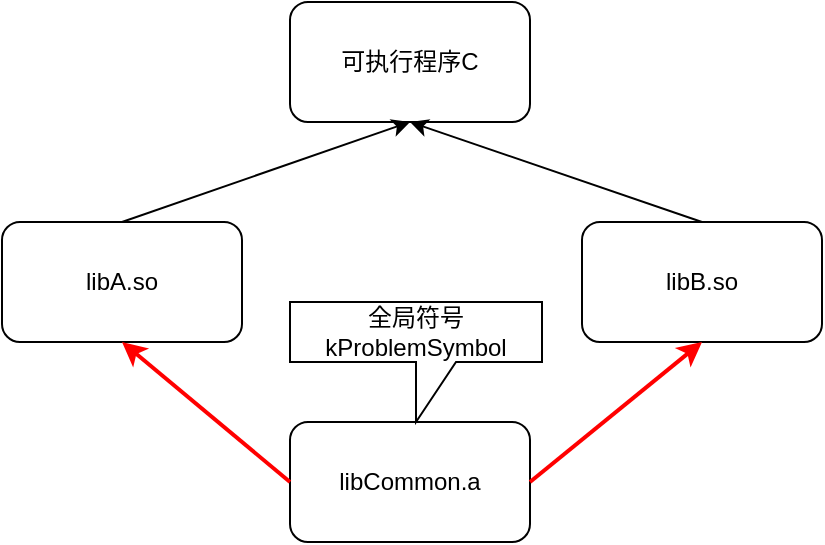 <mxfile version="24.5.1" type="device">
  <diagram name="第 1 页" id="QaxGOAb3kXb1W6mGF_r-">
    <mxGraphModel dx="1242" dy="907" grid="0" gridSize="10" guides="1" tooltips="0" connect="1" arrows="1" fold="1" page="1" pageScale="1" pageWidth="827" pageHeight="1169" math="0" shadow="0">
      <root>
        <mxCell id="0" />
        <mxCell id="1" parent="0" />
        <mxCell id="c1tJMWw4xDIJrp8jilbd-1" value="可执行程序C" style="rounded=1;whiteSpace=wrap;html=1;" vertex="1" parent="1">
          <mxGeometry x="354" y="180" width="120" height="60" as="geometry" />
        </mxCell>
        <mxCell id="c1tJMWw4xDIJrp8jilbd-2" value="libA.so" style="rounded=1;whiteSpace=wrap;html=1;" vertex="1" parent="1">
          <mxGeometry x="210" y="290" width="120" height="60" as="geometry" />
        </mxCell>
        <mxCell id="c1tJMWw4xDIJrp8jilbd-3" value="libB.so" style="rounded=1;whiteSpace=wrap;html=1;" vertex="1" parent="1">
          <mxGeometry x="500" y="290" width="120" height="60" as="geometry" />
        </mxCell>
        <mxCell id="c1tJMWw4xDIJrp8jilbd-4" value="libCommon.a" style="rounded=1;whiteSpace=wrap;html=1;" vertex="1" parent="1">
          <mxGeometry x="354" y="390" width="120" height="60" as="geometry" />
        </mxCell>
        <mxCell id="c1tJMWw4xDIJrp8jilbd-5" value="" style="endArrow=classic;html=1;rounded=0;exitX=0;exitY=0.5;exitDx=0;exitDy=0;strokeColor=#FF0000;strokeWidth=2;" edge="1" parent="1" source="c1tJMWw4xDIJrp8jilbd-4">
          <mxGeometry width="50" height="50" relative="1" as="geometry">
            <mxPoint x="350" y="420" as="sourcePoint" />
            <mxPoint x="270" y="350" as="targetPoint" />
          </mxGeometry>
        </mxCell>
        <mxCell id="c1tJMWw4xDIJrp8jilbd-6" value="" style="endArrow=classic;html=1;rounded=0;exitX=1;exitY=0.5;exitDx=0;exitDy=0;entryX=0.5;entryY=1;entryDx=0;entryDy=0;strokeColor=#FF0000;strokeWidth=2;" edge="1" parent="1" source="c1tJMWw4xDIJrp8jilbd-4" target="c1tJMWw4xDIJrp8jilbd-3">
          <mxGeometry width="50" height="50" relative="1" as="geometry">
            <mxPoint x="364" y="430" as="sourcePoint" />
            <mxPoint x="280" y="360" as="targetPoint" />
          </mxGeometry>
        </mxCell>
        <mxCell id="c1tJMWw4xDIJrp8jilbd-7" value="" style="endArrow=classic;html=1;rounded=0;exitX=0.5;exitY=0;exitDx=0;exitDy=0;entryX=0.5;entryY=1;entryDx=0;entryDy=0;" edge="1" parent="1" source="c1tJMWw4xDIJrp8jilbd-2" target="c1tJMWw4xDIJrp8jilbd-1">
          <mxGeometry width="50" height="50" relative="1" as="geometry">
            <mxPoint x="364" y="430" as="sourcePoint" />
            <mxPoint x="280" y="360" as="targetPoint" />
          </mxGeometry>
        </mxCell>
        <mxCell id="c1tJMWw4xDIJrp8jilbd-8" value="" style="endArrow=classic;html=1;rounded=0;exitX=0.5;exitY=0;exitDx=0;exitDy=0;entryX=0.5;entryY=1;entryDx=0;entryDy=0;" edge="1" parent="1" source="c1tJMWw4xDIJrp8jilbd-3" target="c1tJMWw4xDIJrp8jilbd-1">
          <mxGeometry width="50" height="50" relative="1" as="geometry">
            <mxPoint x="484" y="430" as="sourcePoint" />
            <mxPoint x="570" y="360" as="targetPoint" />
          </mxGeometry>
        </mxCell>
        <mxCell id="c1tJMWw4xDIJrp8jilbd-11" value="全局符号kProblemSymbol" style="shape=callout;whiteSpace=wrap;html=1;perimeter=calloutPerimeter;" vertex="1" parent="1">
          <mxGeometry x="354" y="330" width="126" height="60" as="geometry" />
        </mxCell>
      </root>
    </mxGraphModel>
  </diagram>
</mxfile>
